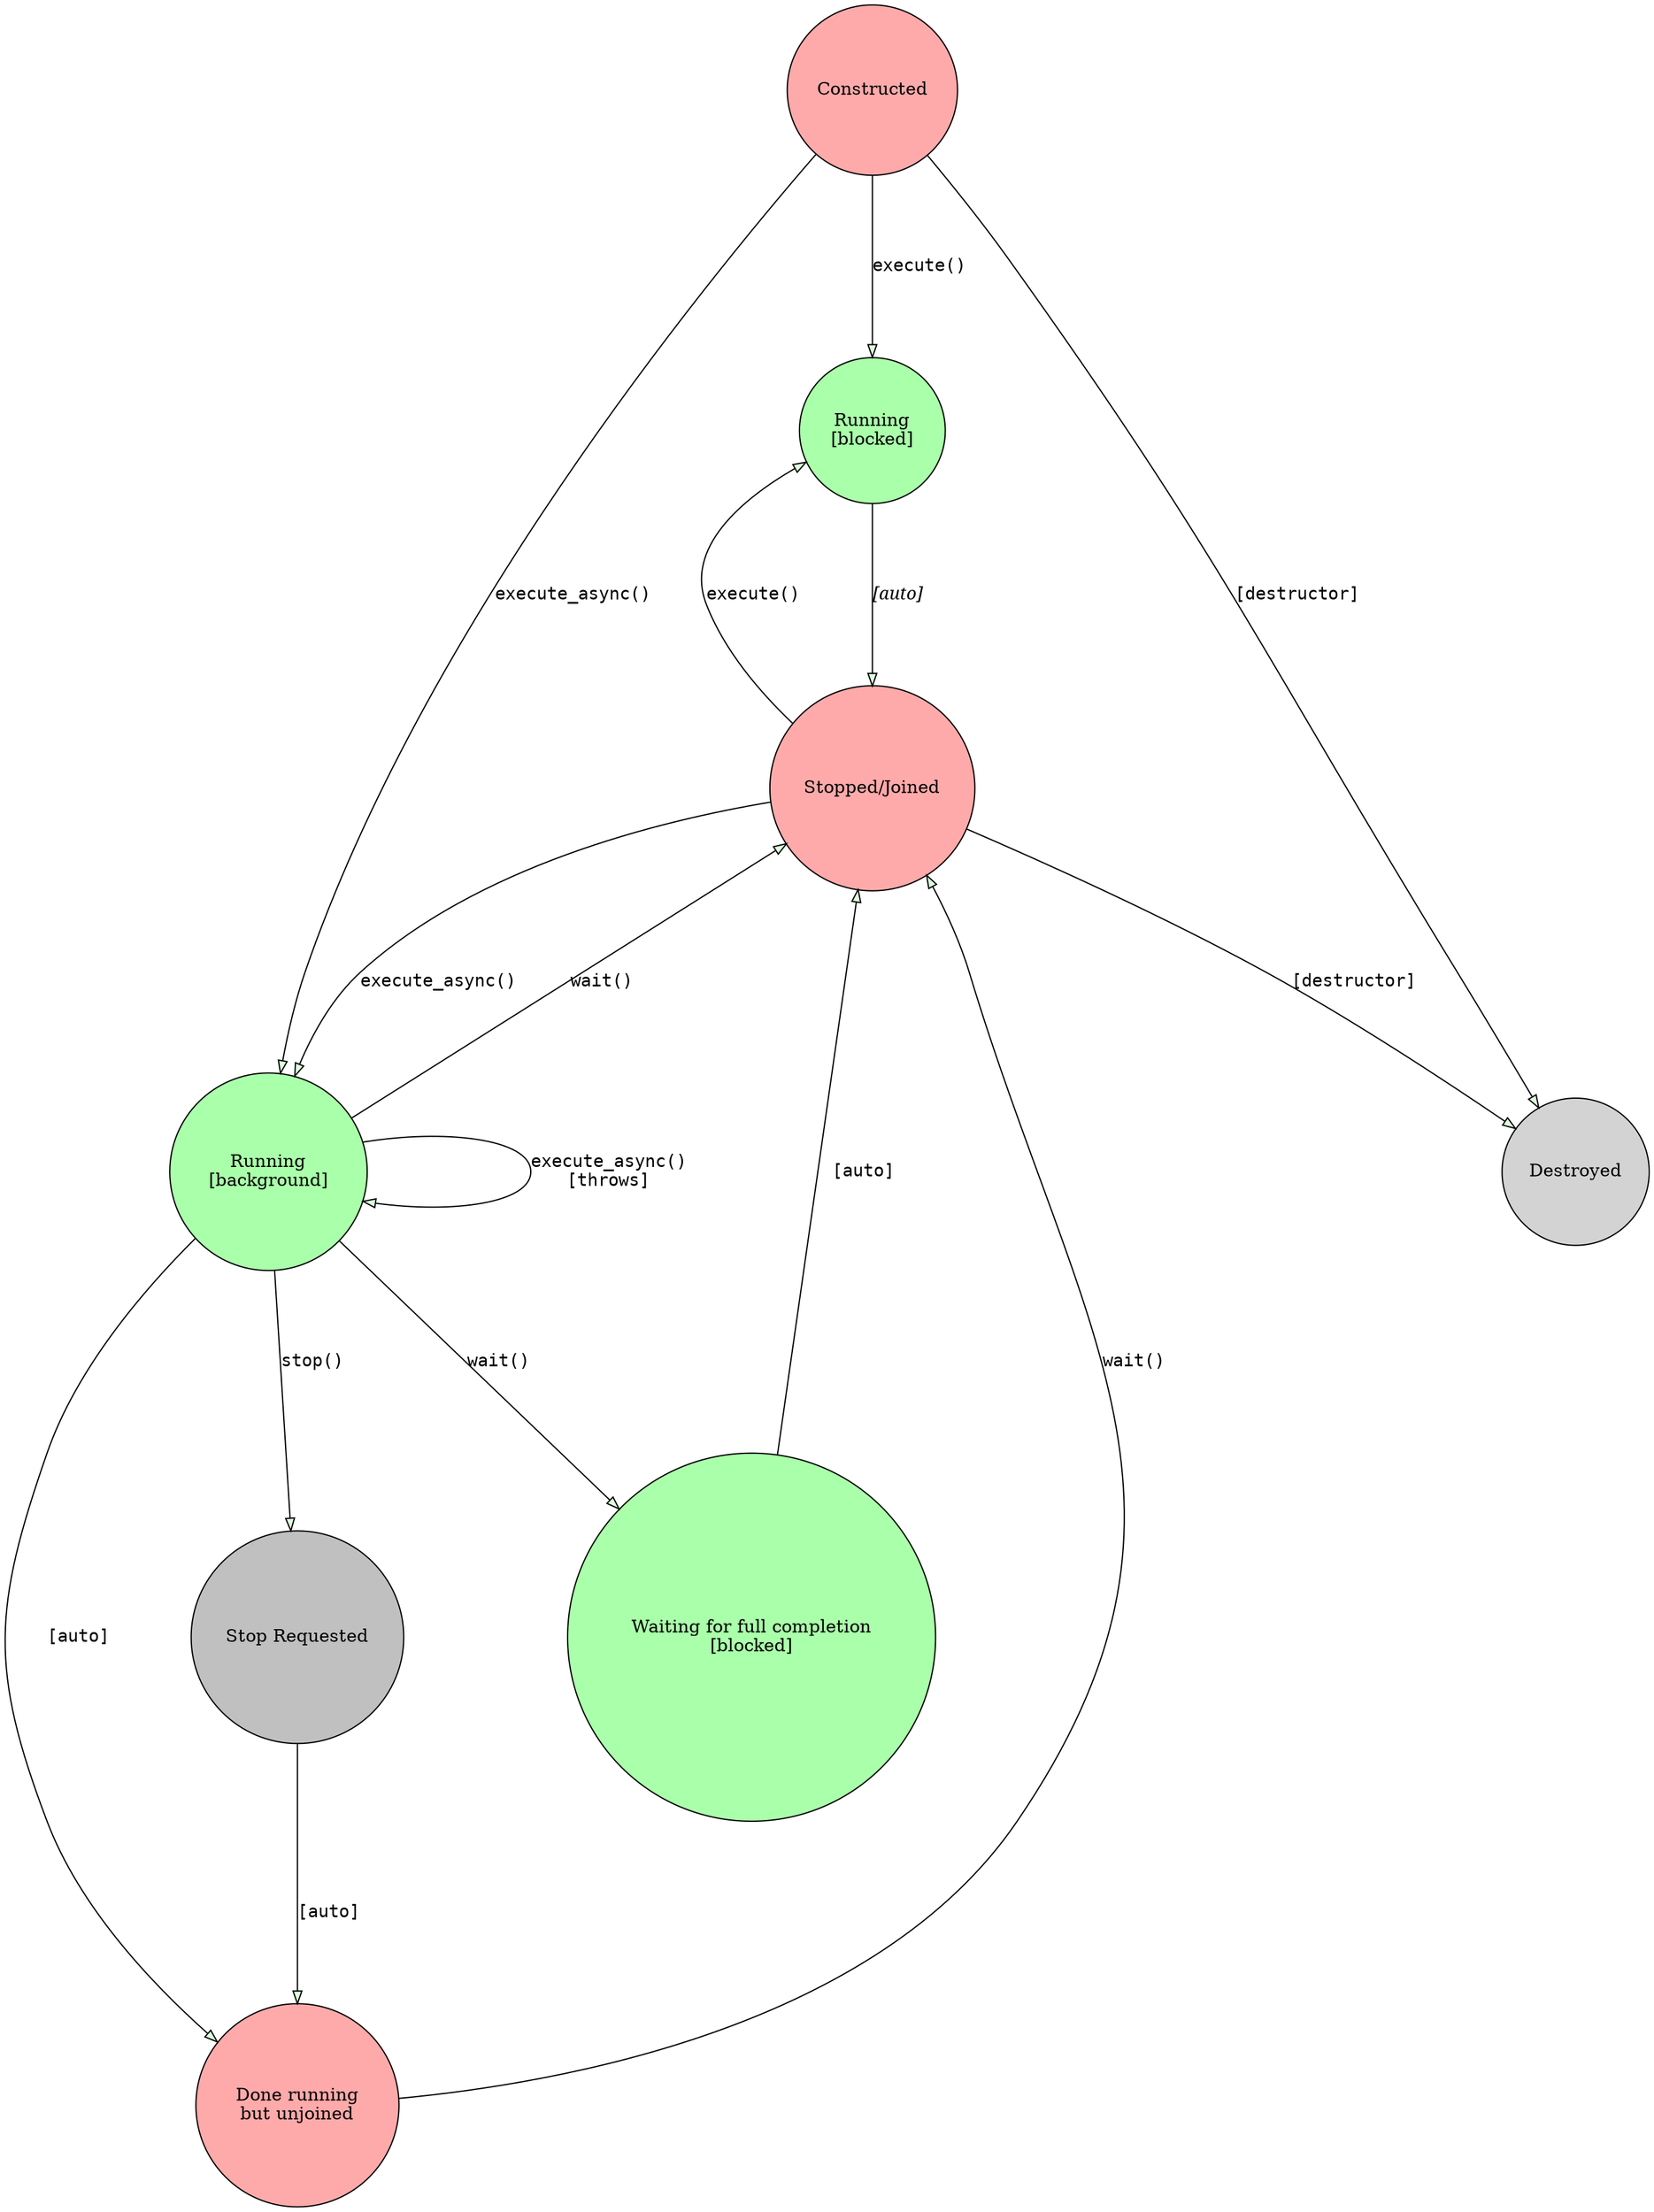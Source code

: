 digraph G {

graph[ splines=true overlap=false ranksep=1.8 nodesep=1.8]
edge [ fillcolor="#ddffdd" ]
edge [ fontname=Monospace ]
node [ shape=circle style=filled border="#333333" ];

Constructed [ label = "Constructed" fillcolor="#ffaaaa" ];

RunningBlocked [ label = "Running\n[blocked]" fillcolor="#aaffaa"];
RunningBackground [ label = "Running\n[background]" fillcolor="#aaffaa"];
StopRequested [ label = "Stop Requested" fillcolor=grey];
RunFinishedNotJoined [ label = "Done running\nbut unjoined" fillcolor="#ffaaaa" ];
Stopped [ label = "Stopped/Joined" fillcolor="#ffaaaa" ];
WaitingForFullCompletion [ label = "Waiting for full completion\n[blocked]" fillcolor="#aaffaa" ];
Destroyed [ label = "Destroyed" ];
           
RunningBackground -> RunFinishedNotJoined [ label = "[auto]" ];
RunFinishedNotJoined -> Stopped [ label = "wait()" ];
Stopped -> RunningBlocked [label = "execute()"];
Constructed -> RunningBlocked [label = "execute()"];
Stopped -> RunningBackground [label = "execute_async()"];
Stopped -> Destroyed [label = "[destructor]" ];
Constructed -> Destroyed [label = "[destructor]" ];
Constructed -> RunningBackground [label = "execute_async()"];
RunningBlocked -> Stopped  [ label = "[auto]" fontname="italic"] ;
RunningBackground -> RunningBackground [ label = "execute_async()\n[throws]" ];
RunningBackground -> StopRequested [ label = "stop()" ] ;
StopRequested -> RunFinishedNotJoined [ label = "[auto]" ] ;
RunningBackground -> Stopped [ label = "wait()" ] ;
RunningBackground -> WaitingForFullCompletion [ label = "wait()" ];
WaitingForFullCompletion -> Stopped [ label = "[auto]" ];

}




